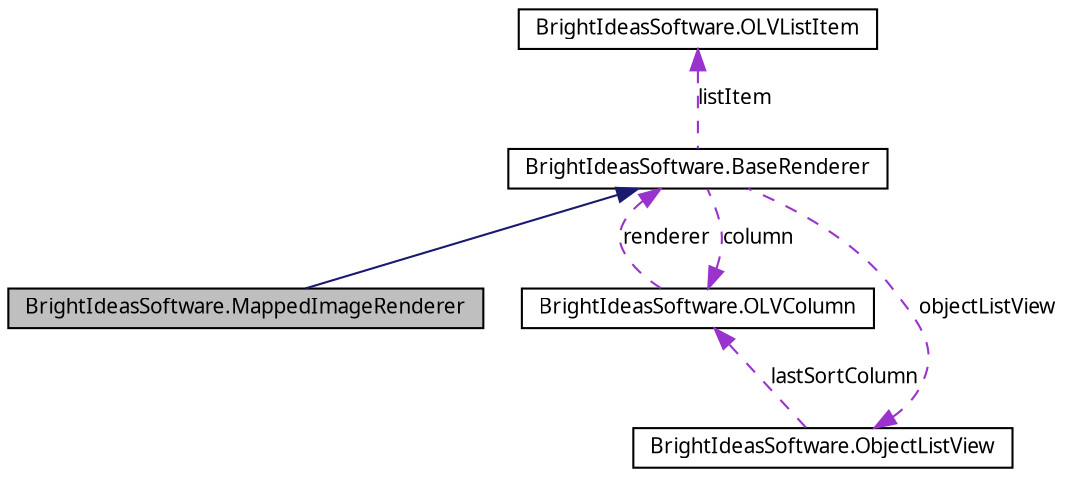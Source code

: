 digraph G
{
  edge [fontname="FreeSans.ttf",fontsize=10,labelfontname="FreeSans.ttf",labelfontsize=10];
  node [fontname="FreeSans.ttf",fontsize=10,shape=record];
  Node1 [label="BrightIdeasSoftware.MappedImageRenderer",height=0.2,width=0.4,color="black", fillcolor="grey75", style="filled" fontcolor="black"];
  Node2 -> Node1 [dir=back,color="midnightblue",fontsize=10,style="solid",fontname="FreeSans.ttf"];
  Node2 [label="BrightIdeasSoftware.BaseRenderer",height=0.2,width=0.4,color="black", fillcolor="white", style="filled",URL="$class_bright_ideas_software_1_1_base_renderer.html",tooltip="Renderers are responsible for drawing a single cell within an owner drawn ObjectListView..."];
  Node3 -> Node2 [dir=back,color="darkorchid3",fontsize=10,style="dashed",label="column",fontname="FreeSans.ttf"];
  Node3 [label="BrightIdeasSoftware.OLVColumn",height=0.2,width=0.4,color="black", fillcolor="white", style="filled",URL="$class_bright_ideas_software_1_1_o_l_v_column.html",tooltip="An OLVColumn knows which aspect of an object it should present."];
  Node2 -> Node3 [dir=back,color="darkorchid3",fontsize=10,style="dashed",label="renderer",fontname="FreeSans.ttf"];
  Node4 -> Node2 [dir=back,color="darkorchid3",fontsize=10,style="dashed",label="objectListView",fontname="FreeSans.ttf"];
  Node4 [label="BrightIdeasSoftware.ObjectListView",height=0.2,width=0.4,color="black", fillcolor="white", style="filled",URL="$class_bright_ideas_software_1_1_object_list_view.html",tooltip="An object list displays 'aspects' of a collection of objects in a multi-column list..."];
  Node3 -> Node4 [dir=back,color="darkorchid3",fontsize=10,style="dashed",label="lastSortColumn",fontname="FreeSans.ttf"];
  Node5 -> Node2 [dir=back,color="darkorchid3",fontsize=10,style="dashed",label="listItem",fontname="FreeSans.ttf"];
  Node5 [label="BrightIdeasSoftware.OLVListItem",height=0.2,width=0.4,color="black", fillcolor="white", style="filled",URL="$class_bright_ideas_software_1_1_o_l_v_list_item.html"];
}
